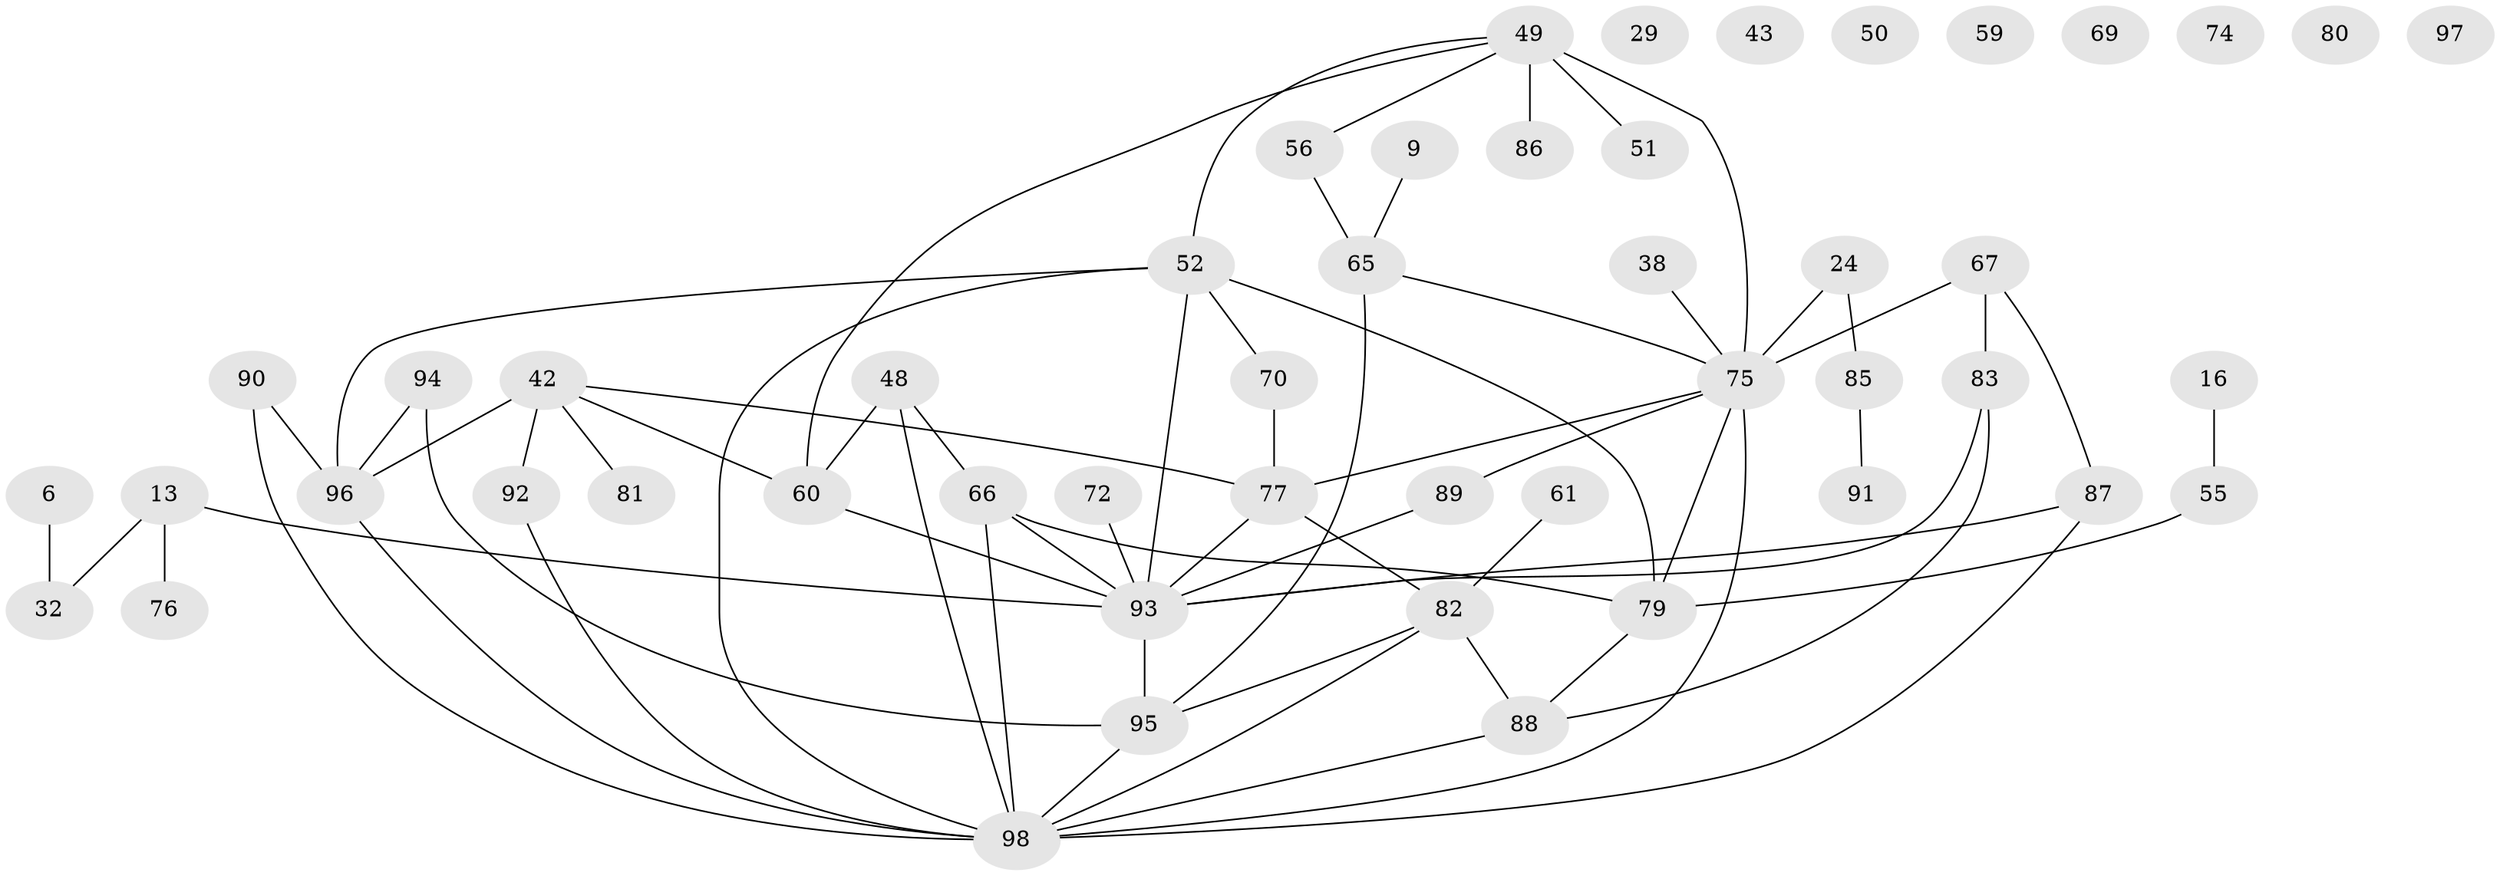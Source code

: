// original degree distribution, {3: 0.25510204081632654, 2: 0.24489795918367346, 1: 0.14285714285714285, 5: 0.12244897959183673, 4: 0.12244897959183673, 6: 0.02040816326530612, 0: 0.08163265306122448, 7: 0.01020408163265306}
// Generated by graph-tools (version 1.1) at 2025/42/03/04/25 21:42:42]
// undirected, 49 vertices, 67 edges
graph export_dot {
graph [start="1"]
  node [color=gray90,style=filled];
  6;
  9;
  13;
  16;
  24;
  29;
  32;
  38;
  42;
  43;
  48 [super="+5+18"];
  49 [super="+28"];
  50;
  51;
  52 [super="+12"];
  55;
  56;
  59;
  60;
  61;
  65;
  66 [super="+26+34+23"];
  67;
  69;
  70;
  72;
  74;
  75 [super="+54+57"];
  76;
  77;
  79 [super="+33"];
  80;
  81;
  82 [super="+22+78"];
  83 [super="+62"];
  85;
  86;
  87 [super="+3"];
  88 [super="+41+58+73"];
  89;
  90 [super="+68"];
  91;
  92 [super="+53+63"];
  93 [super="+27+64"];
  94 [super="+2"];
  95 [super="+30"];
  96 [super="+15"];
  97;
  98 [super="+20+71+31+84"];
  6 -- 32;
  9 -- 65;
  13 -- 32;
  13 -- 76;
  13 -- 93 [weight=2];
  16 -- 55;
  24 -- 85;
  24 -- 75;
  38 -- 75;
  42 -- 60;
  42 -- 77;
  42 -- 81;
  42 -- 96 [weight=2];
  42 -- 92 [weight=2];
  48 -- 60;
  48 -- 98 [weight=2];
  48 -- 66 [weight=2];
  49 -- 56;
  49 -- 60;
  49 -- 51;
  49 -- 52;
  49 -- 86;
  49 -- 75 [weight=2];
  52 -- 70;
  52 -- 79 [weight=2];
  52 -- 96 [weight=2];
  52 -- 93;
  52 -- 98;
  55 -- 79;
  56 -- 65;
  60 -- 93;
  61 -- 82;
  65 -- 95 [weight=2];
  65 -- 75;
  66 -- 93;
  66 -- 98 [weight=3];
  66 -- 79;
  67 -- 75;
  67 -- 83 [weight=2];
  67 -- 87;
  70 -- 77;
  72 -- 93;
  75 -- 77;
  75 -- 89;
  75 -- 98 [weight=2];
  75 -- 79;
  77 -- 82;
  77 -- 93;
  79 -- 88;
  82 -- 98;
  82 -- 88;
  82 -- 95;
  83 -- 93;
  83 -- 88;
  85 -- 91;
  87 -- 98;
  87 -- 93;
  88 -- 98;
  89 -- 93;
  90 -- 96;
  90 -- 98;
  92 -- 98;
  93 -- 95 [weight=2];
  94 -- 95 [weight=2];
  94 -- 96 [weight=2];
  95 -- 98;
  96 -- 98;
}
